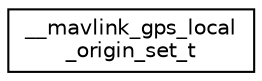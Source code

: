 digraph "Graphical Class Hierarchy"
{
 // INTERACTIVE_SVG=YES
  edge [fontname="Helvetica",fontsize="10",labelfontname="Helvetica",labelfontsize="10"];
  node [fontname="Helvetica",fontsize="10",shape=record];
  rankdir="LR";
  Node1 [label="__mavlink_gps_local\l_origin_set_t",height=0.2,width=0.4,color="black", fillcolor="white", style="filled",URL="$struct____mavlink__gps__local__origin__set__t.html"];
}
